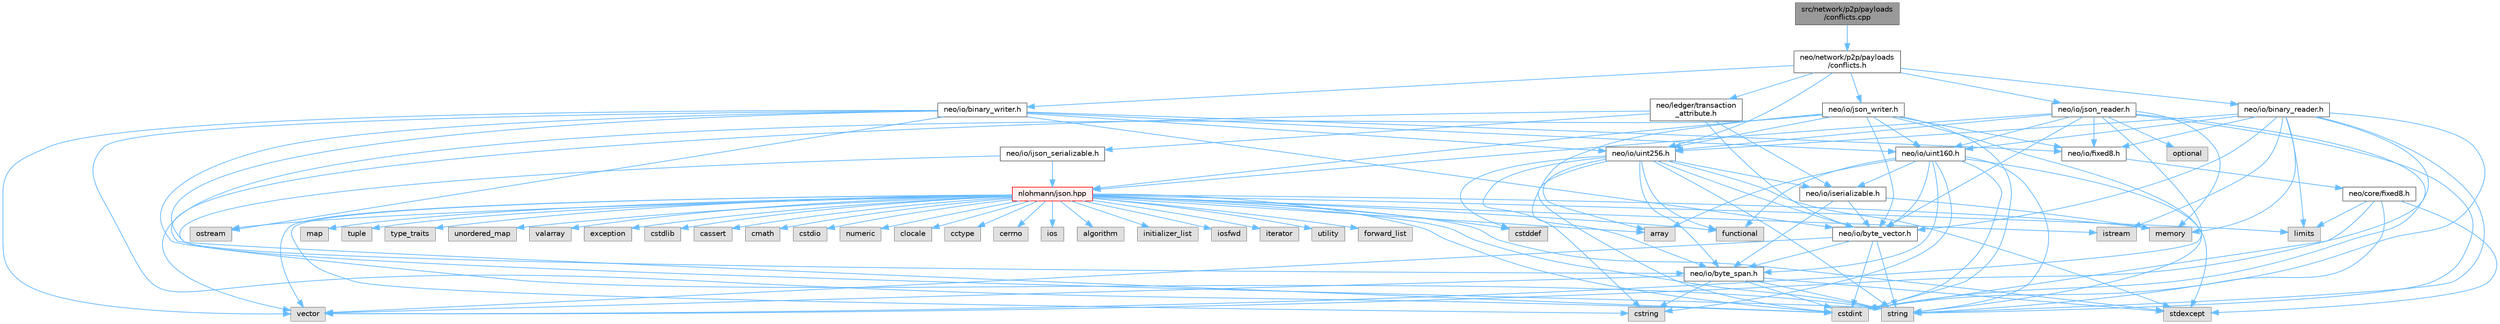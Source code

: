 digraph "src/network/p2p/payloads/conflicts.cpp"
{
 // LATEX_PDF_SIZE
  bgcolor="transparent";
  edge [fontname=Helvetica,fontsize=10,labelfontname=Helvetica,labelfontsize=10];
  node [fontname=Helvetica,fontsize=10,shape=box,height=0.2,width=0.4];
  Node1 [id="Node000001",label="src/network/p2p/payloads\l/conflicts.cpp",height=0.2,width=0.4,color="gray40", fillcolor="grey60", style="filled", fontcolor="black",tooltip=" "];
  Node1 -> Node2 [id="edge121_Node000001_Node000002",color="steelblue1",style="solid",tooltip=" "];
  Node2 [id="Node000002",label="neo/network/p2p/payloads\l/conflicts.h",height=0.2,width=0.4,color="grey40", fillcolor="white", style="filled",URL="$conflicts_8h.html",tooltip=" "];
  Node2 -> Node3 [id="edge122_Node000002_Node000003",color="steelblue1",style="solid",tooltip=" "];
  Node3 [id="Node000003",label="neo/io/binary_reader.h",height=0.2,width=0.4,color="grey40", fillcolor="white", style="filled",URL="$binary__reader_8h.html",tooltip=" "];
  Node3 -> Node4 [id="edge123_Node000003_Node000004",color="steelblue1",style="solid",tooltip=" "];
  Node4 [id="Node000004",label="neo/io/byte_vector.h",height=0.2,width=0.4,color="grey40", fillcolor="white", style="filled",URL="$io_2byte__vector_8h.html",tooltip=" "];
  Node4 -> Node5 [id="edge124_Node000004_Node000005",color="steelblue1",style="solid",tooltip=" "];
  Node5 [id="Node000005",label="neo/io/byte_span.h",height=0.2,width=0.4,color="grey40", fillcolor="white", style="filled",URL="$io_2byte__span_8h.html",tooltip=" "];
  Node5 -> Node6 [id="edge125_Node000005_Node000006",color="steelblue1",style="solid",tooltip=" "];
  Node6 [id="Node000006",label="cstdint",height=0.2,width=0.4,color="grey60", fillcolor="#E0E0E0", style="filled",tooltip=" "];
  Node5 -> Node7 [id="edge126_Node000005_Node000007",color="steelblue1",style="solid",tooltip=" "];
  Node7 [id="Node000007",label="cstring",height=0.2,width=0.4,color="grey60", fillcolor="#E0E0E0", style="filled",tooltip=" "];
  Node5 -> Node8 [id="edge127_Node000005_Node000008",color="steelblue1",style="solid",tooltip=" "];
  Node8 [id="Node000008",label="stdexcept",height=0.2,width=0.4,color="grey60", fillcolor="#E0E0E0", style="filled",tooltip=" "];
  Node5 -> Node9 [id="edge128_Node000005_Node000009",color="steelblue1",style="solid",tooltip=" "];
  Node9 [id="Node000009",label="string",height=0.2,width=0.4,color="grey60", fillcolor="#E0E0E0", style="filled",tooltip=" "];
  Node5 -> Node10 [id="edge129_Node000005_Node000010",color="steelblue1",style="solid",tooltip=" "];
  Node10 [id="Node000010",label="vector",height=0.2,width=0.4,color="grey60", fillcolor="#E0E0E0", style="filled",tooltip=" "];
  Node4 -> Node6 [id="edge130_Node000004_Node000006",color="steelblue1",style="solid",tooltip=" "];
  Node4 -> Node9 [id="edge131_Node000004_Node000009",color="steelblue1",style="solid",tooltip=" "];
  Node4 -> Node10 [id="edge132_Node000004_Node000010",color="steelblue1",style="solid",tooltip=" "];
  Node3 -> Node11 [id="edge133_Node000003_Node000011",color="steelblue1",style="solid",tooltip=" "];
  Node11 [id="Node000011",label="neo/io/fixed8.h",height=0.2,width=0.4,color="grey40", fillcolor="white", style="filled",URL="$io_2fixed8_8h.html",tooltip=" "];
  Node11 -> Node12 [id="edge134_Node000011_Node000012",color="steelblue1",style="solid",tooltip=" "];
  Node12 [id="Node000012",label="neo/core/fixed8.h",height=0.2,width=0.4,color="grey40", fillcolor="white", style="filled",URL="$core_2fixed8_8h.html",tooltip=" "];
  Node12 -> Node6 [id="edge135_Node000012_Node000006",color="steelblue1",style="solid",tooltip=" "];
  Node12 -> Node13 [id="edge136_Node000012_Node000013",color="steelblue1",style="solid",tooltip=" "];
  Node13 [id="Node000013",label="limits",height=0.2,width=0.4,color="grey60", fillcolor="#E0E0E0", style="filled",tooltip=" "];
  Node12 -> Node8 [id="edge137_Node000012_Node000008",color="steelblue1",style="solid",tooltip=" "];
  Node12 -> Node9 [id="edge138_Node000012_Node000009",color="steelblue1",style="solid",tooltip=" "];
  Node3 -> Node14 [id="edge139_Node000003_Node000014",color="steelblue1",style="solid",tooltip=" "];
  Node14 [id="Node000014",label="neo/io/uint160.h",height=0.2,width=0.4,color="grey40", fillcolor="white", style="filled",URL="$uint160_8h.html",tooltip=" "];
  Node14 -> Node5 [id="edge140_Node000014_Node000005",color="steelblue1",style="solid",tooltip=" "];
  Node14 -> Node4 [id="edge141_Node000014_Node000004",color="steelblue1",style="solid",tooltip=" "];
  Node14 -> Node15 [id="edge142_Node000014_Node000015",color="steelblue1",style="solid",tooltip=" "];
  Node15 [id="Node000015",label="neo/io/iserializable.h",height=0.2,width=0.4,color="grey40", fillcolor="white", style="filled",URL="$iserializable_8h.html",tooltip=" "];
  Node15 -> Node5 [id="edge143_Node000015_Node000005",color="steelblue1",style="solid",tooltip=" "];
  Node15 -> Node4 [id="edge144_Node000015_Node000004",color="steelblue1",style="solid",tooltip=" "];
  Node15 -> Node16 [id="edge145_Node000015_Node000016",color="steelblue1",style="solid",tooltip=" "];
  Node16 [id="Node000016",label="memory",height=0.2,width=0.4,color="grey60", fillcolor="#E0E0E0", style="filled",tooltip=" "];
  Node14 -> Node17 [id="edge146_Node000014_Node000017",color="steelblue1",style="solid",tooltip=" "];
  Node17 [id="Node000017",label="array",height=0.2,width=0.4,color="grey60", fillcolor="#E0E0E0", style="filled",tooltip=" "];
  Node14 -> Node6 [id="edge147_Node000014_Node000006",color="steelblue1",style="solid",tooltip=" "];
  Node14 -> Node7 [id="edge148_Node000014_Node000007",color="steelblue1",style="solid",tooltip=" "];
  Node14 -> Node18 [id="edge149_Node000014_Node000018",color="steelblue1",style="solid",tooltip=" "];
  Node18 [id="Node000018",label="functional",height=0.2,width=0.4,color="grey60", fillcolor="#E0E0E0", style="filled",tooltip=" "];
  Node14 -> Node8 [id="edge150_Node000014_Node000008",color="steelblue1",style="solid",tooltip=" "];
  Node14 -> Node9 [id="edge151_Node000014_Node000009",color="steelblue1",style="solid",tooltip=" "];
  Node3 -> Node19 [id="edge152_Node000003_Node000019",color="steelblue1",style="solid",tooltip=" "];
  Node19 [id="Node000019",label="neo/io/uint256.h",height=0.2,width=0.4,color="grey40", fillcolor="white", style="filled",URL="$uint256_8h.html",tooltip=" "];
  Node19 -> Node5 [id="edge153_Node000019_Node000005",color="steelblue1",style="solid",tooltip=" "];
  Node19 -> Node4 [id="edge154_Node000019_Node000004",color="steelblue1",style="solid",tooltip=" "];
  Node19 -> Node15 [id="edge155_Node000019_Node000015",color="steelblue1",style="solid",tooltip=" "];
  Node19 -> Node17 [id="edge156_Node000019_Node000017",color="steelblue1",style="solid",tooltip=" "];
  Node19 -> Node20 [id="edge157_Node000019_Node000020",color="steelblue1",style="solid",tooltip=" "];
  Node20 [id="Node000020",label="cstddef",height=0.2,width=0.4,color="grey60", fillcolor="#E0E0E0", style="filled",tooltip=" "];
  Node19 -> Node6 [id="edge158_Node000019_Node000006",color="steelblue1",style="solid",tooltip=" "];
  Node19 -> Node7 [id="edge159_Node000019_Node000007",color="steelblue1",style="solid",tooltip=" "];
  Node19 -> Node18 [id="edge160_Node000019_Node000018",color="steelblue1",style="solid",tooltip=" "];
  Node19 -> Node8 [id="edge161_Node000019_Node000008",color="steelblue1",style="solid",tooltip=" "];
  Node19 -> Node9 [id="edge162_Node000019_Node000009",color="steelblue1",style="solid",tooltip=" "];
  Node3 -> Node6 [id="edge163_Node000003_Node000006",color="steelblue1",style="solid",tooltip=" "];
  Node3 -> Node21 [id="edge164_Node000003_Node000021",color="steelblue1",style="solid",tooltip=" "];
  Node21 [id="Node000021",label="istream",height=0.2,width=0.4,color="grey60", fillcolor="#E0E0E0", style="filled",tooltip=" "];
  Node3 -> Node13 [id="edge165_Node000003_Node000013",color="steelblue1",style="solid",tooltip=" "];
  Node3 -> Node16 [id="edge166_Node000003_Node000016",color="steelblue1",style="solid",tooltip=" "];
  Node3 -> Node9 [id="edge167_Node000003_Node000009",color="steelblue1",style="solid",tooltip=" "];
  Node3 -> Node10 [id="edge168_Node000003_Node000010",color="steelblue1",style="solid",tooltip=" "];
  Node2 -> Node22 [id="edge169_Node000002_Node000022",color="steelblue1",style="solid",tooltip=" "];
  Node22 [id="Node000022",label="neo/io/binary_writer.h",height=0.2,width=0.4,color="grey40", fillcolor="white", style="filled",URL="$binary__writer_8h.html",tooltip=" "];
  Node22 -> Node5 [id="edge170_Node000022_Node000005",color="steelblue1",style="solid",tooltip=" "];
  Node22 -> Node4 [id="edge171_Node000022_Node000004",color="steelblue1",style="solid",tooltip=" "];
  Node22 -> Node11 [id="edge172_Node000022_Node000011",color="steelblue1",style="solid",tooltip=" "];
  Node22 -> Node14 [id="edge173_Node000022_Node000014",color="steelblue1",style="solid",tooltip=" "];
  Node22 -> Node19 [id="edge174_Node000022_Node000019",color="steelblue1",style="solid",tooltip=" "];
  Node22 -> Node6 [id="edge175_Node000022_Node000006",color="steelblue1",style="solid",tooltip=" "];
  Node22 -> Node23 [id="edge176_Node000022_Node000023",color="steelblue1",style="solid",tooltip=" "];
  Node23 [id="Node000023",label="ostream",height=0.2,width=0.4,color="grey60", fillcolor="#E0E0E0", style="filled",tooltip=" "];
  Node22 -> Node9 [id="edge177_Node000022_Node000009",color="steelblue1",style="solid",tooltip=" "];
  Node22 -> Node10 [id="edge178_Node000022_Node000010",color="steelblue1",style="solid",tooltip=" "];
  Node2 -> Node24 [id="edge179_Node000002_Node000024",color="steelblue1",style="solid",tooltip=" "];
  Node24 [id="Node000024",label="neo/io/json_reader.h",height=0.2,width=0.4,color="grey40", fillcolor="white", style="filled",URL="$json__reader_8h.html",tooltip=" "];
  Node24 -> Node4 [id="edge180_Node000024_Node000004",color="steelblue1",style="solid",tooltip=" "];
  Node24 -> Node11 [id="edge181_Node000024_Node000011",color="steelblue1",style="solid",tooltip=" "];
  Node24 -> Node14 [id="edge182_Node000024_Node000014",color="steelblue1",style="solid",tooltip=" "];
  Node24 -> Node19 [id="edge183_Node000024_Node000019",color="steelblue1",style="solid",tooltip=" "];
  Node24 -> Node6 [id="edge184_Node000024_Node000006",color="steelblue1",style="solid",tooltip=" "];
  Node24 -> Node16 [id="edge185_Node000024_Node000016",color="steelblue1",style="solid",tooltip=" "];
  Node24 -> Node25 [id="edge186_Node000024_Node000025",color="steelblue1",style="solid",tooltip=" "];
  Node25 [id="Node000025",label="nlohmann/json.hpp",height=0.2,width=0.4,color="red", fillcolor="#FFF0F0", style="filled",URL="$json_8hpp.html",tooltip=" "];
  Node25 -> Node26 [id="edge187_Node000025_Node000026",color="steelblue1",style="solid",tooltip=" "];
  Node26 [id="Node000026",label="algorithm",height=0.2,width=0.4,color="grey60", fillcolor="#E0E0E0", style="filled",tooltip=" "];
  Node25 -> Node20 [id="edge188_Node000025_Node000020",color="steelblue1",style="solid",tooltip=" "];
  Node25 -> Node18 [id="edge189_Node000025_Node000018",color="steelblue1",style="solid",tooltip=" "];
  Node25 -> Node27 [id="edge190_Node000025_Node000027",color="steelblue1",style="solid",tooltip=" "];
  Node27 [id="Node000027",label="initializer_list",height=0.2,width=0.4,color="grey60", fillcolor="#E0E0E0", style="filled",tooltip=" "];
  Node25 -> Node28 [id="edge191_Node000025_Node000028",color="steelblue1",style="solid",tooltip=" "];
  Node28 [id="Node000028",label="iosfwd",height=0.2,width=0.4,color="grey60", fillcolor="#E0E0E0", style="filled",tooltip=" "];
  Node25 -> Node29 [id="edge192_Node000025_Node000029",color="steelblue1",style="solid",tooltip=" "];
  Node29 [id="Node000029",label="iterator",height=0.2,width=0.4,color="grey60", fillcolor="#E0E0E0", style="filled",tooltip=" "];
  Node25 -> Node16 [id="edge193_Node000025_Node000016",color="steelblue1",style="solid",tooltip=" "];
  Node25 -> Node9 [id="edge194_Node000025_Node000009",color="steelblue1",style="solid",tooltip=" "];
  Node25 -> Node30 [id="edge195_Node000025_Node000030",color="steelblue1",style="solid",tooltip=" "];
  Node30 [id="Node000030",label="utility",height=0.2,width=0.4,color="grey60", fillcolor="#E0E0E0", style="filled",tooltip=" "];
  Node25 -> Node10 [id="edge196_Node000025_Node000010",color="steelblue1",style="solid",tooltip=" "];
  Node25 -> Node17 [id="edge197_Node000025_Node000017",color="steelblue1",style="solid",tooltip=" "];
  Node25 -> Node31 [id="edge198_Node000025_Node000031",color="steelblue1",style="solid",tooltip=" "];
  Node31 [id="Node000031",label="forward_list",height=0.2,width=0.4,color="grey60", fillcolor="#E0E0E0", style="filled",tooltip=" "];
  Node25 -> Node32 [id="edge199_Node000025_Node000032",color="steelblue1",style="solid",tooltip=" "];
  Node32 [id="Node000032",label="map",height=0.2,width=0.4,color="grey60", fillcolor="#E0E0E0", style="filled",tooltip=" "];
  Node25 -> Node33 [id="edge200_Node000025_Node000033",color="steelblue1",style="solid",tooltip=" "];
  Node33 [id="Node000033",label="tuple",height=0.2,width=0.4,color="grey60", fillcolor="#E0E0E0", style="filled",tooltip=" "];
  Node25 -> Node34 [id="edge201_Node000025_Node000034",color="steelblue1",style="solid",tooltip=" "];
  Node34 [id="Node000034",label="type_traits",height=0.2,width=0.4,color="grey60", fillcolor="#E0E0E0", style="filled",tooltip=" "];
  Node25 -> Node35 [id="edge202_Node000025_Node000035",color="steelblue1",style="solid",tooltip=" "];
  Node35 [id="Node000035",label="unordered_map",height=0.2,width=0.4,color="grey60", fillcolor="#E0E0E0", style="filled",tooltip=" "];
  Node25 -> Node36 [id="edge203_Node000025_Node000036",color="steelblue1",style="solid",tooltip=" "];
  Node36 [id="Node000036",label="valarray",height=0.2,width=0.4,color="grey60", fillcolor="#E0E0E0", style="filled",tooltip=" "];
  Node25 -> Node37 [id="edge204_Node000025_Node000037",color="steelblue1",style="solid",tooltip=" "];
  Node37 [id="Node000037",label="exception",height=0.2,width=0.4,color="grey60", fillcolor="#E0E0E0", style="filled",tooltip=" "];
  Node25 -> Node8 [id="edge205_Node000025_Node000008",color="steelblue1",style="solid",tooltip=" "];
  Node25 -> Node6 [id="edge206_Node000025_Node000006",color="steelblue1",style="solid",tooltip=" "];
  Node25 -> Node38 [id="edge207_Node000025_Node000038",color="steelblue1",style="solid",tooltip=" "];
  Node38 [id="Node000038",label="cstdlib",height=0.2,width=0.4,color="grey60", fillcolor="#E0E0E0", style="filled",tooltip=" "];
  Node25 -> Node39 [id="edge208_Node000025_Node000039",color="steelblue1",style="solid",tooltip=" "];
  Node39 [id="Node000039",label="cassert",height=0.2,width=0.4,color="grey60", fillcolor="#E0E0E0", style="filled",tooltip=" "];
  Node25 -> Node13 [id="edge209_Node000025_Node000013",color="steelblue1",style="solid",tooltip=" "];
  Node25 -> Node7 [id="edge210_Node000025_Node000007",color="steelblue1",style="solid",tooltip=" "];
  Node25 -> Node40 [id="edge211_Node000025_Node000040",color="steelblue1",style="solid",tooltip=" "];
  Node40 [id="Node000040",label="cmath",height=0.2,width=0.4,color="grey60", fillcolor="#E0E0E0", style="filled",tooltip=" "];
  Node25 -> Node41 [id="edge212_Node000025_Node000041",color="steelblue1",style="solid",tooltip=" "];
  Node41 [id="Node000041",label="cstdio",height=0.2,width=0.4,color="grey60", fillcolor="#E0E0E0", style="filled",tooltip=" "];
  Node25 -> Node42 [id="edge213_Node000025_Node000042",color="steelblue1",style="solid",tooltip=" "];
  Node42 [id="Node000042",label="numeric",height=0.2,width=0.4,color="grey60", fillcolor="#E0E0E0", style="filled",tooltip=" "];
  Node25 -> Node21 [id="edge214_Node000025_Node000021",color="steelblue1",style="solid",tooltip=" "];
  Node25 -> Node43 [id="edge215_Node000025_Node000043",color="steelblue1",style="solid",tooltip=" "];
  Node43 [id="Node000043",label="clocale",height=0.2,width=0.4,color="grey60", fillcolor="#E0E0E0", style="filled",tooltip=" "];
  Node25 -> Node44 [id="edge216_Node000025_Node000044",color="steelblue1",style="solid",tooltip=" "];
  Node44 [id="Node000044",label="cctype",height=0.2,width=0.4,color="grey60", fillcolor="#E0E0E0", style="filled",tooltip=" "];
  Node25 -> Node45 [id="edge217_Node000025_Node000045",color="steelblue1",style="solid",tooltip=" "];
  Node45 [id="Node000045",label="cerrno",height=0.2,width=0.4,color="grey60", fillcolor="#E0E0E0", style="filled",tooltip=" "];
  Node25 -> Node46 [id="edge218_Node000025_Node000046",color="steelblue1",style="solid",tooltip=" "];
  Node46 [id="Node000046",label="ios",height=0.2,width=0.4,color="grey60", fillcolor="#E0E0E0", style="filled",tooltip=" "];
  Node25 -> Node23 [id="edge219_Node000025_Node000023",color="steelblue1",style="solid",tooltip=" "];
  Node24 -> Node48 [id="edge220_Node000024_Node000048",color="steelblue1",style="solid",tooltip=" "];
  Node48 [id="Node000048",label="optional",height=0.2,width=0.4,color="grey60", fillcolor="#E0E0E0", style="filled",tooltip=" "];
  Node24 -> Node9 [id="edge221_Node000024_Node000009",color="steelblue1",style="solid",tooltip=" "];
  Node24 -> Node10 [id="edge222_Node000024_Node000010",color="steelblue1",style="solid",tooltip=" "];
  Node2 -> Node49 [id="edge223_Node000002_Node000049",color="steelblue1",style="solid",tooltip=" "];
  Node49 [id="Node000049",label="neo/io/json_writer.h",height=0.2,width=0.4,color="grey40", fillcolor="white", style="filled",URL="$json__writer_8h.html",tooltip=" "];
  Node49 -> Node5 [id="edge224_Node000049_Node000005",color="steelblue1",style="solid",tooltip=" "];
  Node49 -> Node4 [id="edge225_Node000049_Node000004",color="steelblue1",style="solid",tooltip=" "];
  Node49 -> Node11 [id="edge226_Node000049_Node000011",color="steelblue1",style="solid",tooltip=" "];
  Node49 -> Node14 [id="edge227_Node000049_Node000014",color="steelblue1",style="solid",tooltip=" "];
  Node49 -> Node19 [id="edge228_Node000049_Node000019",color="steelblue1",style="solid",tooltip=" "];
  Node49 -> Node6 [id="edge229_Node000049_Node000006",color="steelblue1",style="solid",tooltip=" "];
  Node49 -> Node25 [id="edge230_Node000049_Node000025",color="steelblue1",style="solid",tooltip=" "];
  Node49 -> Node9 [id="edge231_Node000049_Node000009",color="steelblue1",style="solid",tooltip=" "];
  Node49 -> Node10 [id="edge232_Node000049_Node000010",color="steelblue1",style="solid",tooltip=" "];
  Node2 -> Node19 [id="edge233_Node000002_Node000019",color="steelblue1",style="solid",tooltip=" "];
  Node2 -> Node50 [id="edge234_Node000002_Node000050",color="steelblue1",style="solid",tooltip=" "];
  Node50 [id="Node000050",label="neo/ledger/transaction\l_attribute.h",height=0.2,width=0.4,color="grey40", fillcolor="white", style="filled",URL="$transaction__attribute_8h.html",tooltip=" "];
  Node50 -> Node4 [id="edge235_Node000050_Node000004",color="steelblue1",style="solid",tooltip=" "];
  Node50 -> Node51 [id="edge236_Node000050_Node000051",color="steelblue1",style="solid",tooltip=" "];
  Node51 [id="Node000051",label="neo/io/ijson_serializable.h",height=0.2,width=0.4,color="grey40", fillcolor="white", style="filled",URL="$ijson__serializable_8h.html",tooltip=" "];
  Node51 -> Node25 [id="edge237_Node000051_Node000025",color="steelblue1",style="solid",tooltip=" "];
  Node51 -> Node9 [id="edge238_Node000051_Node000009",color="steelblue1",style="solid",tooltip=" "];
  Node50 -> Node15 [id="edge239_Node000050_Node000015",color="steelblue1",style="solid",tooltip=" "];
  Node50 -> Node6 [id="edge240_Node000050_Node000006",color="steelblue1",style="solid",tooltip=" "];
}
